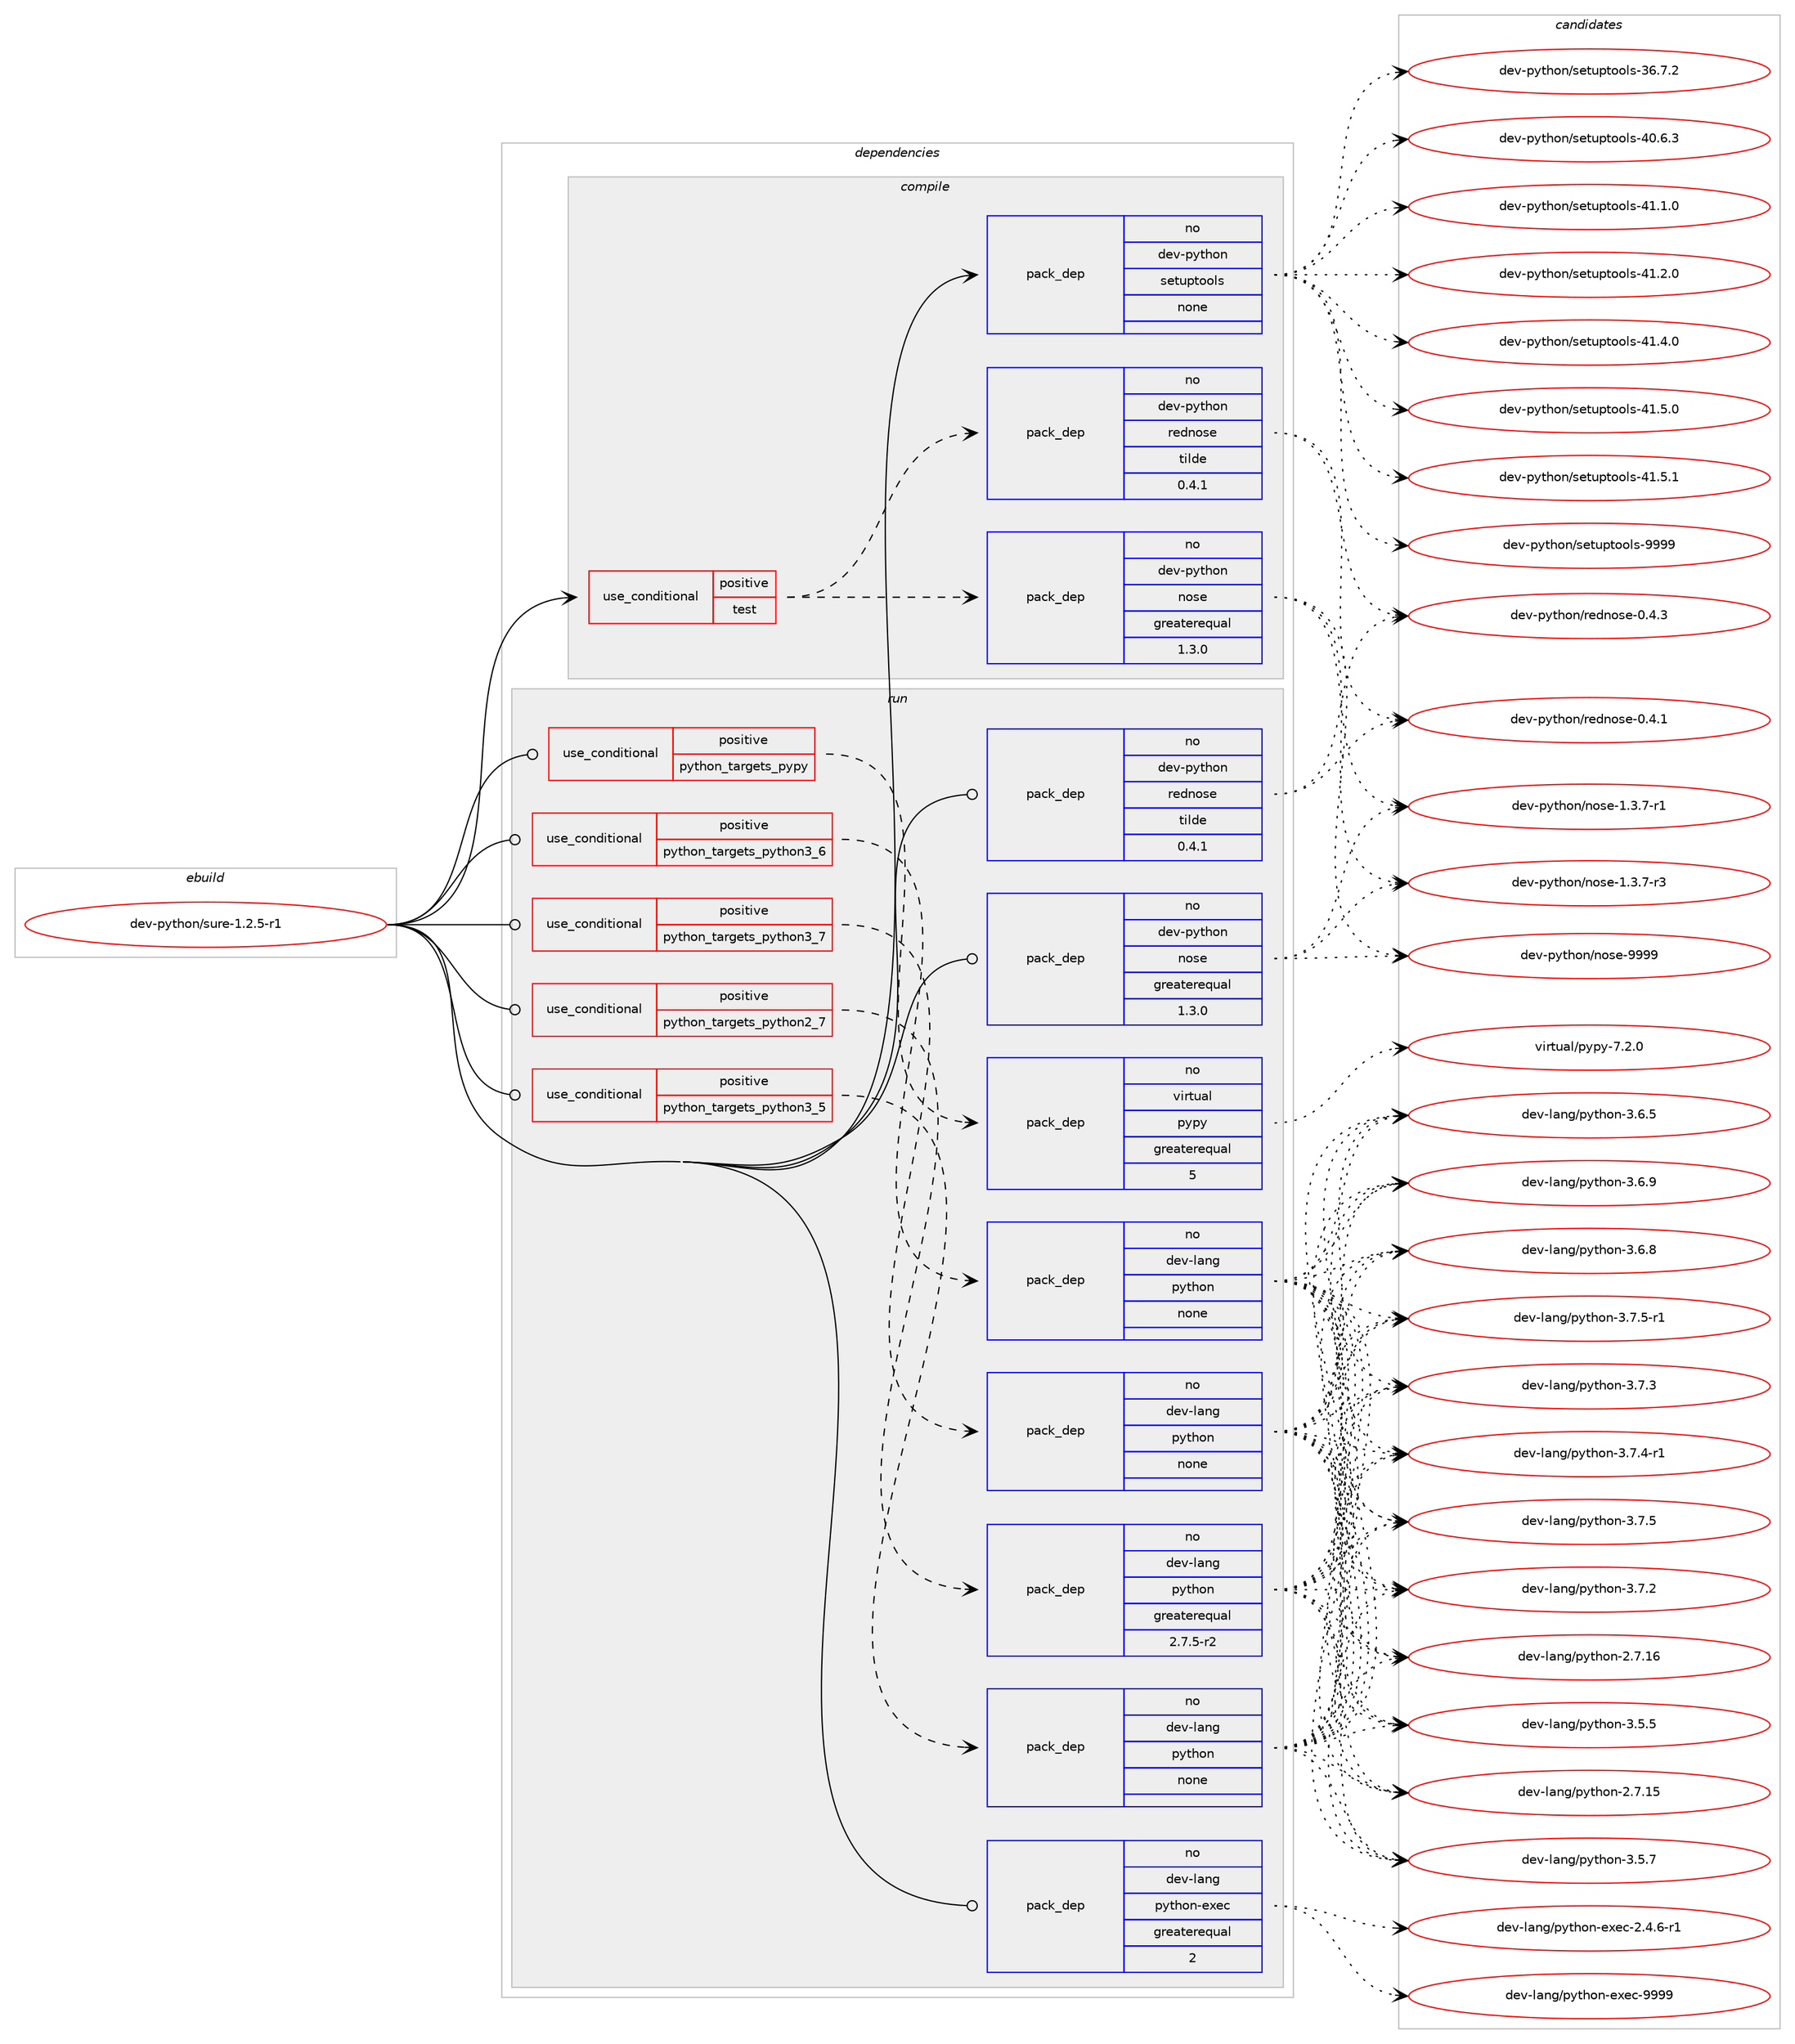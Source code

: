 digraph prolog {

# *************
# Graph options
# *************

newrank=true;
concentrate=true;
compound=true;
graph [rankdir=LR,fontname=Helvetica,fontsize=10,ranksep=1.5];#, ranksep=2.5, nodesep=0.2];
edge  [arrowhead=vee];
node  [fontname=Helvetica,fontsize=10];

# **********
# The ebuild
# **********

subgraph cluster_leftcol {
color=gray;
rank=same;
label=<<i>ebuild</i>>;
id [label="dev-python/sure-1.2.5-r1", color=red, width=4, href="../dev-python/sure-1.2.5-r1.svg"];
}

# ****************
# The dependencies
# ****************

subgraph cluster_midcol {
color=gray;
label=<<i>dependencies</i>>;
subgraph cluster_compile {
fillcolor="#eeeeee";
style=filled;
label=<<i>compile</i>>;
subgraph cond150102 {
dependency639654 [label=<<TABLE BORDER="0" CELLBORDER="1" CELLSPACING="0" CELLPADDING="4"><TR><TD ROWSPAN="3" CELLPADDING="10">use_conditional</TD></TR><TR><TD>positive</TD></TR><TR><TD>test</TD></TR></TABLE>>, shape=none, color=red];
subgraph pack477670 {
dependency639655 [label=<<TABLE BORDER="0" CELLBORDER="1" CELLSPACING="0" CELLPADDING="4" WIDTH="220"><TR><TD ROWSPAN="6" CELLPADDING="30">pack_dep</TD></TR><TR><TD WIDTH="110">no</TD></TR><TR><TD>dev-python</TD></TR><TR><TD>nose</TD></TR><TR><TD>greaterequal</TD></TR><TR><TD>1.3.0</TD></TR></TABLE>>, shape=none, color=blue];
}
dependency639654:e -> dependency639655:w [weight=20,style="dashed",arrowhead="vee"];
subgraph pack477671 {
dependency639656 [label=<<TABLE BORDER="0" CELLBORDER="1" CELLSPACING="0" CELLPADDING="4" WIDTH="220"><TR><TD ROWSPAN="6" CELLPADDING="30">pack_dep</TD></TR><TR><TD WIDTH="110">no</TD></TR><TR><TD>dev-python</TD></TR><TR><TD>rednose</TD></TR><TR><TD>tilde</TD></TR><TR><TD>0.4.1</TD></TR></TABLE>>, shape=none, color=blue];
}
dependency639654:e -> dependency639656:w [weight=20,style="dashed",arrowhead="vee"];
}
id:e -> dependency639654:w [weight=20,style="solid",arrowhead="vee"];
subgraph pack477672 {
dependency639657 [label=<<TABLE BORDER="0" CELLBORDER="1" CELLSPACING="0" CELLPADDING="4" WIDTH="220"><TR><TD ROWSPAN="6" CELLPADDING="30">pack_dep</TD></TR><TR><TD WIDTH="110">no</TD></TR><TR><TD>dev-python</TD></TR><TR><TD>setuptools</TD></TR><TR><TD>none</TD></TR><TR><TD></TD></TR></TABLE>>, shape=none, color=blue];
}
id:e -> dependency639657:w [weight=20,style="solid",arrowhead="vee"];
}
subgraph cluster_compileandrun {
fillcolor="#eeeeee";
style=filled;
label=<<i>compile and run</i>>;
}
subgraph cluster_run {
fillcolor="#eeeeee";
style=filled;
label=<<i>run</i>>;
subgraph cond150103 {
dependency639658 [label=<<TABLE BORDER="0" CELLBORDER="1" CELLSPACING="0" CELLPADDING="4"><TR><TD ROWSPAN="3" CELLPADDING="10">use_conditional</TD></TR><TR><TD>positive</TD></TR><TR><TD>python_targets_pypy</TD></TR></TABLE>>, shape=none, color=red];
subgraph pack477673 {
dependency639659 [label=<<TABLE BORDER="0" CELLBORDER="1" CELLSPACING="0" CELLPADDING="4" WIDTH="220"><TR><TD ROWSPAN="6" CELLPADDING="30">pack_dep</TD></TR><TR><TD WIDTH="110">no</TD></TR><TR><TD>virtual</TD></TR><TR><TD>pypy</TD></TR><TR><TD>greaterequal</TD></TR><TR><TD>5</TD></TR></TABLE>>, shape=none, color=blue];
}
dependency639658:e -> dependency639659:w [weight=20,style="dashed",arrowhead="vee"];
}
id:e -> dependency639658:w [weight=20,style="solid",arrowhead="odot"];
subgraph cond150104 {
dependency639660 [label=<<TABLE BORDER="0" CELLBORDER="1" CELLSPACING="0" CELLPADDING="4"><TR><TD ROWSPAN="3" CELLPADDING="10">use_conditional</TD></TR><TR><TD>positive</TD></TR><TR><TD>python_targets_python2_7</TD></TR></TABLE>>, shape=none, color=red];
subgraph pack477674 {
dependency639661 [label=<<TABLE BORDER="0" CELLBORDER="1" CELLSPACING="0" CELLPADDING="4" WIDTH="220"><TR><TD ROWSPAN="6" CELLPADDING="30">pack_dep</TD></TR><TR><TD WIDTH="110">no</TD></TR><TR><TD>dev-lang</TD></TR><TR><TD>python</TD></TR><TR><TD>greaterequal</TD></TR><TR><TD>2.7.5-r2</TD></TR></TABLE>>, shape=none, color=blue];
}
dependency639660:e -> dependency639661:w [weight=20,style="dashed",arrowhead="vee"];
}
id:e -> dependency639660:w [weight=20,style="solid",arrowhead="odot"];
subgraph cond150105 {
dependency639662 [label=<<TABLE BORDER="0" CELLBORDER="1" CELLSPACING="0" CELLPADDING="4"><TR><TD ROWSPAN="3" CELLPADDING="10">use_conditional</TD></TR><TR><TD>positive</TD></TR><TR><TD>python_targets_python3_5</TD></TR></TABLE>>, shape=none, color=red];
subgraph pack477675 {
dependency639663 [label=<<TABLE BORDER="0" CELLBORDER="1" CELLSPACING="0" CELLPADDING="4" WIDTH="220"><TR><TD ROWSPAN="6" CELLPADDING="30">pack_dep</TD></TR><TR><TD WIDTH="110">no</TD></TR><TR><TD>dev-lang</TD></TR><TR><TD>python</TD></TR><TR><TD>none</TD></TR><TR><TD></TD></TR></TABLE>>, shape=none, color=blue];
}
dependency639662:e -> dependency639663:w [weight=20,style="dashed",arrowhead="vee"];
}
id:e -> dependency639662:w [weight=20,style="solid",arrowhead="odot"];
subgraph cond150106 {
dependency639664 [label=<<TABLE BORDER="0" CELLBORDER="1" CELLSPACING="0" CELLPADDING="4"><TR><TD ROWSPAN="3" CELLPADDING="10">use_conditional</TD></TR><TR><TD>positive</TD></TR><TR><TD>python_targets_python3_6</TD></TR></TABLE>>, shape=none, color=red];
subgraph pack477676 {
dependency639665 [label=<<TABLE BORDER="0" CELLBORDER="1" CELLSPACING="0" CELLPADDING="4" WIDTH="220"><TR><TD ROWSPAN="6" CELLPADDING="30">pack_dep</TD></TR><TR><TD WIDTH="110">no</TD></TR><TR><TD>dev-lang</TD></TR><TR><TD>python</TD></TR><TR><TD>none</TD></TR><TR><TD></TD></TR></TABLE>>, shape=none, color=blue];
}
dependency639664:e -> dependency639665:w [weight=20,style="dashed",arrowhead="vee"];
}
id:e -> dependency639664:w [weight=20,style="solid",arrowhead="odot"];
subgraph cond150107 {
dependency639666 [label=<<TABLE BORDER="0" CELLBORDER="1" CELLSPACING="0" CELLPADDING="4"><TR><TD ROWSPAN="3" CELLPADDING="10">use_conditional</TD></TR><TR><TD>positive</TD></TR><TR><TD>python_targets_python3_7</TD></TR></TABLE>>, shape=none, color=red];
subgraph pack477677 {
dependency639667 [label=<<TABLE BORDER="0" CELLBORDER="1" CELLSPACING="0" CELLPADDING="4" WIDTH="220"><TR><TD ROWSPAN="6" CELLPADDING="30">pack_dep</TD></TR><TR><TD WIDTH="110">no</TD></TR><TR><TD>dev-lang</TD></TR><TR><TD>python</TD></TR><TR><TD>none</TD></TR><TR><TD></TD></TR></TABLE>>, shape=none, color=blue];
}
dependency639666:e -> dependency639667:w [weight=20,style="dashed",arrowhead="vee"];
}
id:e -> dependency639666:w [weight=20,style="solid",arrowhead="odot"];
subgraph pack477678 {
dependency639668 [label=<<TABLE BORDER="0" CELLBORDER="1" CELLSPACING="0" CELLPADDING="4" WIDTH="220"><TR><TD ROWSPAN="6" CELLPADDING="30">pack_dep</TD></TR><TR><TD WIDTH="110">no</TD></TR><TR><TD>dev-lang</TD></TR><TR><TD>python-exec</TD></TR><TR><TD>greaterequal</TD></TR><TR><TD>2</TD></TR></TABLE>>, shape=none, color=blue];
}
id:e -> dependency639668:w [weight=20,style="solid",arrowhead="odot"];
subgraph pack477679 {
dependency639669 [label=<<TABLE BORDER="0" CELLBORDER="1" CELLSPACING="0" CELLPADDING="4" WIDTH="220"><TR><TD ROWSPAN="6" CELLPADDING="30">pack_dep</TD></TR><TR><TD WIDTH="110">no</TD></TR><TR><TD>dev-python</TD></TR><TR><TD>nose</TD></TR><TR><TD>greaterequal</TD></TR><TR><TD>1.3.0</TD></TR></TABLE>>, shape=none, color=blue];
}
id:e -> dependency639669:w [weight=20,style="solid",arrowhead="odot"];
subgraph pack477680 {
dependency639670 [label=<<TABLE BORDER="0" CELLBORDER="1" CELLSPACING="0" CELLPADDING="4" WIDTH="220"><TR><TD ROWSPAN="6" CELLPADDING="30">pack_dep</TD></TR><TR><TD WIDTH="110">no</TD></TR><TR><TD>dev-python</TD></TR><TR><TD>rednose</TD></TR><TR><TD>tilde</TD></TR><TR><TD>0.4.1</TD></TR></TABLE>>, shape=none, color=blue];
}
id:e -> dependency639670:w [weight=20,style="solid",arrowhead="odot"];
}
}

# **************
# The candidates
# **************

subgraph cluster_choices {
rank=same;
color=gray;
label=<<i>candidates</i>>;

subgraph choice477670 {
color=black;
nodesep=1;
choice10010111845112121116104111110471101111151014549465146554511449 [label="dev-python/nose-1.3.7-r1", color=red, width=4,href="../dev-python/nose-1.3.7-r1.svg"];
choice10010111845112121116104111110471101111151014549465146554511451 [label="dev-python/nose-1.3.7-r3", color=red, width=4,href="../dev-python/nose-1.3.7-r3.svg"];
choice10010111845112121116104111110471101111151014557575757 [label="dev-python/nose-9999", color=red, width=4,href="../dev-python/nose-9999.svg"];
dependency639655:e -> choice10010111845112121116104111110471101111151014549465146554511449:w [style=dotted,weight="100"];
dependency639655:e -> choice10010111845112121116104111110471101111151014549465146554511451:w [style=dotted,weight="100"];
dependency639655:e -> choice10010111845112121116104111110471101111151014557575757:w [style=dotted,weight="100"];
}
subgraph choice477671 {
color=black;
nodesep=1;
choice1001011184511212111610411111047114101100110111115101454846524649 [label="dev-python/rednose-0.4.1", color=red, width=4,href="../dev-python/rednose-0.4.1.svg"];
choice1001011184511212111610411111047114101100110111115101454846524651 [label="dev-python/rednose-0.4.3", color=red, width=4,href="../dev-python/rednose-0.4.3.svg"];
dependency639656:e -> choice1001011184511212111610411111047114101100110111115101454846524649:w [style=dotted,weight="100"];
dependency639656:e -> choice1001011184511212111610411111047114101100110111115101454846524651:w [style=dotted,weight="100"];
}
subgraph choice477672 {
color=black;
nodesep=1;
choice100101118451121211161041111104711510111611711211611111110811545515446554650 [label="dev-python/setuptools-36.7.2", color=red, width=4,href="../dev-python/setuptools-36.7.2.svg"];
choice100101118451121211161041111104711510111611711211611111110811545524846544651 [label="dev-python/setuptools-40.6.3", color=red, width=4,href="../dev-python/setuptools-40.6.3.svg"];
choice100101118451121211161041111104711510111611711211611111110811545524946494648 [label="dev-python/setuptools-41.1.0", color=red, width=4,href="../dev-python/setuptools-41.1.0.svg"];
choice100101118451121211161041111104711510111611711211611111110811545524946504648 [label="dev-python/setuptools-41.2.0", color=red, width=4,href="../dev-python/setuptools-41.2.0.svg"];
choice100101118451121211161041111104711510111611711211611111110811545524946524648 [label="dev-python/setuptools-41.4.0", color=red, width=4,href="../dev-python/setuptools-41.4.0.svg"];
choice100101118451121211161041111104711510111611711211611111110811545524946534648 [label="dev-python/setuptools-41.5.0", color=red, width=4,href="../dev-python/setuptools-41.5.0.svg"];
choice100101118451121211161041111104711510111611711211611111110811545524946534649 [label="dev-python/setuptools-41.5.1", color=red, width=4,href="../dev-python/setuptools-41.5.1.svg"];
choice10010111845112121116104111110471151011161171121161111111081154557575757 [label="dev-python/setuptools-9999", color=red, width=4,href="../dev-python/setuptools-9999.svg"];
dependency639657:e -> choice100101118451121211161041111104711510111611711211611111110811545515446554650:w [style=dotted,weight="100"];
dependency639657:e -> choice100101118451121211161041111104711510111611711211611111110811545524846544651:w [style=dotted,weight="100"];
dependency639657:e -> choice100101118451121211161041111104711510111611711211611111110811545524946494648:w [style=dotted,weight="100"];
dependency639657:e -> choice100101118451121211161041111104711510111611711211611111110811545524946504648:w [style=dotted,weight="100"];
dependency639657:e -> choice100101118451121211161041111104711510111611711211611111110811545524946524648:w [style=dotted,weight="100"];
dependency639657:e -> choice100101118451121211161041111104711510111611711211611111110811545524946534648:w [style=dotted,weight="100"];
dependency639657:e -> choice100101118451121211161041111104711510111611711211611111110811545524946534649:w [style=dotted,weight="100"];
dependency639657:e -> choice10010111845112121116104111110471151011161171121161111111081154557575757:w [style=dotted,weight="100"];
}
subgraph choice477673 {
color=black;
nodesep=1;
choice1181051141161179710847112121112121455546504648 [label="virtual/pypy-7.2.0", color=red, width=4,href="../virtual/pypy-7.2.0.svg"];
dependency639659:e -> choice1181051141161179710847112121112121455546504648:w [style=dotted,weight="100"];
}
subgraph choice477674 {
color=black;
nodesep=1;
choice10010111845108971101034711212111610411111045504655464953 [label="dev-lang/python-2.7.15", color=red, width=4,href="../dev-lang/python-2.7.15.svg"];
choice10010111845108971101034711212111610411111045504655464954 [label="dev-lang/python-2.7.16", color=red, width=4,href="../dev-lang/python-2.7.16.svg"];
choice100101118451089711010347112121116104111110455146534653 [label="dev-lang/python-3.5.5", color=red, width=4,href="../dev-lang/python-3.5.5.svg"];
choice100101118451089711010347112121116104111110455146534655 [label="dev-lang/python-3.5.7", color=red, width=4,href="../dev-lang/python-3.5.7.svg"];
choice100101118451089711010347112121116104111110455146544653 [label="dev-lang/python-3.6.5", color=red, width=4,href="../dev-lang/python-3.6.5.svg"];
choice100101118451089711010347112121116104111110455146544656 [label="dev-lang/python-3.6.8", color=red, width=4,href="../dev-lang/python-3.6.8.svg"];
choice100101118451089711010347112121116104111110455146544657 [label="dev-lang/python-3.6.9", color=red, width=4,href="../dev-lang/python-3.6.9.svg"];
choice100101118451089711010347112121116104111110455146554650 [label="dev-lang/python-3.7.2", color=red, width=4,href="../dev-lang/python-3.7.2.svg"];
choice100101118451089711010347112121116104111110455146554651 [label="dev-lang/python-3.7.3", color=red, width=4,href="../dev-lang/python-3.7.3.svg"];
choice1001011184510897110103471121211161041111104551465546524511449 [label="dev-lang/python-3.7.4-r1", color=red, width=4,href="../dev-lang/python-3.7.4-r1.svg"];
choice100101118451089711010347112121116104111110455146554653 [label="dev-lang/python-3.7.5", color=red, width=4,href="../dev-lang/python-3.7.5.svg"];
choice1001011184510897110103471121211161041111104551465546534511449 [label="dev-lang/python-3.7.5-r1", color=red, width=4,href="../dev-lang/python-3.7.5-r1.svg"];
dependency639661:e -> choice10010111845108971101034711212111610411111045504655464953:w [style=dotted,weight="100"];
dependency639661:e -> choice10010111845108971101034711212111610411111045504655464954:w [style=dotted,weight="100"];
dependency639661:e -> choice100101118451089711010347112121116104111110455146534653:w [style=dotted,weight="100"];
dependency639661:e -> choice100101118451089711010347112121116104111110455146534655:w [style=dotted,weight="100"];
dependency639661:e -> choice100101118451089711010347112121116104111110455146544653:w [style=dotted,weight="100"];
dependency639661:e -> choice100101118451089711010347112121116104111110455146544656:w [style=dotted,weight="100"];
dependency639661:e -> choice100101118451089711010347112121116104111110455146544657:w [style=dotted,weight="100"];
dependency639661:e -> choice100101118451089711010347112121116104111110455146554650:w [style=dotted,weight="100"];
dependency639661:e -> choice100101118451089711010347112121116104111110455146554651:w [style=dotted,weight="100"];
dependency639661:e -> choice1001011184510897110103471121211161041111104551465546524511449:w [style=dotted,weight="100"];
dependency639661:e -> choice100101118451089711010347112121116104111110455146554653:w [style=dotted,weight="100"];
dependency639661:e -> choice1001011184510897110103471121211161041111104551465546534511449:w [style=dotted,weight="100"];
}
subgraph choice477675 {
color=black;
nodesep=1;
choice10010111845108971101034711212111610411111045504655464953 [label="dev-lang/python-2.7.15", color=red, width=4,href="../dev-lang/python-2.7.15.svg"];
choice10010111845108971101034711212111610411111045504655464954 [label="dev-lang/python-2.7.16", color=red, width=4,href="../dev-lang/python-2.7.16.svg"];
choice100101118451089711010347112121116104111110455146534653 [label="dev-lang/python-3.5.5", color=red, width=4,href="../dev-lang/python-3.5.5.svg"];
choice100101118451089711010347112121116104111110455146534655 [label="dev-lang/python-3.5.7", color=red, width=4,href="../dev-lang/python-3.5.7.svg"];
choice100101118451089711010347112121116104111110455146544653 [label="dev-lang/python-3.6.5", color=red, width=4,href="../dev-lang/python-3.6.5.svg"];
choice100101118451089711010347112121116104111110455146544656 [label="dev-lang/python-3.6.8", color=red, width=4,href="../dev-lang/python-3.6.8.svg"];
choice100101118451089711010347112121116104111110455146544657 [label="dev-lang/python-3.6.9", color=red, width=4,href="../dev-lang/python-3.6.9.svg"];
choice100101118451089711010347112121116104111110455146554650 [label="dev-lang/python-3.7.2", color=red, width=4,href="../dev-lang/python-3.7.2.svg"];
choice100101118451089711010347112121116104111110455146554651 [label="dev-lang/python-3.7.3", color=red, width=4,href="../dev-lang/python-3.7.3.svg"];
choice1001011184510897110103471121211161041111104551465546524511449 [label="dev-lang/python-3.7.4-r1", color=red, width=4,href="../dev-lang/python-3.7.4-r1.svg"];
choice100101118451089711010347112121116104111110455146554653 [label="dev-lang/python-3.7.5", color=red, width=4,href="../dev-lang/python-3.7.5.svg"];
choice1001011184510897110103471121211161041111104551465546534511449 [label="dev-lang/python-3.7.5-r1", color=red, width=4,href="../dev-lang/python-3.7.5-r1.svg"];
dependency639663:e -> choice10010111845108971101034711212111610411111045504655464953:w [style=dotted,weight="100"];
dependency639663:e -> choice10010111845108971101034711212111610411111045504655464954:w [style=dotted,weight="100"];
dependency639663:e -> choice100101118451089711010347112121116104111110455146534653:w [style=dotted,weight="100"];
dependency639663:e -> choice100101118451089711010347112121116104111110455146534655:w [style=dotted,weight="100"];
dependency639663:e -> choice100101118451089711010347112121116104111110455146544653:w [style=dotted,weight="100"];
dependency639663:e -> choice100101118451089711010347112121116104111110455146544656:w [style=dotted,weight="100"];
dependency639663:e -> choice100101118451089711010347112121116104111110455146544657:w [style=dotted,weight="100"];
dependency639663:e -> choice100101118451089711010347112121116104111110455146554650:w [style=dotted,weight="100"];
dependency639663:e -> choice100101118451089711010347112121116104111110455146554651:w [style=dotted,weight="100"];
dependency639663:e -> choice1001011184510897110103471121211161041111104551465546524511449:w [style=dotted,weight="100"];
dependency639663:e -> choice100101118451089711010347112121116104111110455146554653:w [style=dotted,weight="100"];
dependency639663:e -> choice1001011184510897110103471121211161041111104551465546534511449:w [style=dotted,weight="100"];
}
subgraph choice477676 {
color=black;
nodesep=1;
choice10010111845108971101034711212111610411111045504655464953 [label="dev-lang/python-2.7.15", color=red, width=4,href="../dev-lang/python-2.7.15.svg"];
choice10010111845108971101034711212111610411111045504655464954 [label="dev-lang/python-2.7.16", color=red, width=4,href="../dev-lang/python-2.7.16.svg"];
choice100101118451089711010347112121116104111110455146534653 [label="dev-lang/python-3.5.5", color=red, width=4,href="../dev-lang/python-3.5.5.svg"];
choice100101118451089711010347112121116104111110455146534655 [label="dev-lang/python-3.5.7", color=red, width=4,href="../dev-lang/python-3.5.7.svg"];
choice100101118451089711010347112121116104111110455146544653 [label="dev-lang/python-3.6.5", color=red, width=4,href="../dev-lang/python-3.6.5.svg"];
choice100101118451089711010347112121116104111110455146544656 [label="dev-lang/python-3.6.8", color=red, width=4,href="../dev-lang/python-3.6.8.svg"];
choice100101118451089711010347112121116104111110455146544657 [label="dev-lang/python-3.6.9", color=red, width=4,href="../dev-lang/python-3.6.9.svg"];
choice100101118451089711010347112121116104111110455146554650 [label="dev-lang/python-3.7.2", color=red, width=4,href="../dev-lang/python-3.7.2.svg"];
choice100101118451089711010347112121116104111110455146554651 [label="dev-lang/python-3.7.3", color=red, width=4,href="../dev-lang/python-3.7.3.svg"];
choice1001011184510897110103471121211161041111104551465546524511449 [label="dev-lang/python-3.7.4-r1", color=red, width=4,href="../dev-lang/python-3.7.4-r1.svg"];
choice100101118451089711010347112121116104111110455146554653 [label="dev-lang/python-3.7.5", color=red, width=4,href="../dev-lang/python-3.7.5.svg"];
choice1001011184510897110103471121211161041111104551465546534511449 [label="dev-lang/python-3.7.5-r1", color=red, width=4,href="../dev-lang/python-3.7.5-r1.svg"];
dependency639665:e -> choice10010111845108971101034711212111610411111045504655464953:w [style=dotted,weight="100"];
dependency639665:e -> choice10010111845108971101034711212111610411111045504655464954:w [style=dotted,weight="100"];
dependency639665:e -> choice100101118451089711010347112121116104111110455146534653:w [style=dotted,weight="100"];
dependency639665:e -> choice100101118451089711010347112121116104111110455146534655:w [style=dotted,weight="100"];
dependency639665:e -> choice100101118451089711010347112121116104111110455146544653:w [style=dotted,weight="100"];
dependency639665:e -> choice100101118451089711010347112121116104111110455146544656:w [style=dotted,weight="100"];
dependency639665:e -> choice100101118451089711010347112121116104111110455146544657:w [style=dotted,weight="100"];
dependency639665:e -> choice100101118451089711010347112121116104111110455146554650:w [style=dotted,weight="100"];
dependency639665:e -> choice100101118451089711010347112121116104111110455146554651:w [style=dotted,weight="100"];
dependency639665:e -> choice1001011184510897110103471121211161041111104551465546524511449:w [style=dotted,weight="100"];
dependency639665:e -> choice100101118451089711010347112121116104111110455146554653:w [style=dotted,weight="100"];
dependency639665:e -> choice1001011184510897110103471121211161041111104551465546534511449:w [style=dotted,weight="100"];
}
subgraph choice477677 {
color=black;
nodesep=1;
choice10010111845108971101034711212111610411111045504655464953 [label="dev-lang/python-2.7.15", color=red, width=4,href="../dev-lang/python-2.7.15.svg"];
choice10010111845108971101034711212111610411111045504655464954 [label="dev-lang/python-2.7.16", color=red, width=4,href="../dev-lang/python-2.7.16.svg"];
choice100101118451089711010347112121116104111110455146534653 [label="dev-lang/python-3.5.5", color=red, width=4,href="../dev-lang/python-3.5.5.svg"];
choice100101118451089711010347112121116104111110455146534655 [label="dev-lang/python-3.5.7", color=red, width=4,href="../dev-lang/python-3.5.7.svg"];
choice100101118451089711010347112121116104111110455146544653 [label="dev-lang/python-3.6.5", color=red, width=4,href="../dev-lang/python-3.6.5.svg"];
choice100101118451089711010347112121116104111110455146544656 [label="dev-lang/python-3.6.8", color=red, width=4,href="../dev-lang/python-3.6.8.svg"];
choice100101118451089711010347112121116104111110455146544657 [label="dev-lang/python-3.6.9", color=red, width=4,href="../dev-lang/python-3.6.9.svg"];
choice100101118451089711010347112121116104111110455146554650 [label="dev-lang/python-3.7.2", color=red, width=4,href="../dev-lang/python-3.7.2.svg"];
choice100101118451089711010347112121116104111110455146554651 [label="dev-lang/python-3.7.3", color=red, width=4,href="../dev-lang/python-3.7.3.svg"];
choice1001011184510897110103471121211161041111104551465546524511449 [label="dev-lang/python-3.7.4-r1", color=red, width=4,href="../dev-lang/python-3.7.4-r1.svg"];
choice100101118451089711010347112121116104111110455146554653 [label="dev-lang/python-3.7.5", color=red, width=4,href="../dev-lang/python-3.7.5.svg"];
choice1001011184510897110103471121211161041111104551465546534511449 [label="dev-lang/python-3.7.5-r1", color=red, width=4,href="../dev-lang/python-3.7.5-r1.svg"];
dependency639667:e -> choice10010111845108971101034711212111610411111045504655464953:w [style=dotted,weight="100"];
dependency639667:e -> choice10010111845108971101034711212111610411111045504655464954:w [style=dotted,weight="100"];
dependency639667:e -> choice100101118451089711010347112121116104111110455146534653:w [style=dotted,weight="100"];
dependency639667:e -> choice100101118451089711010347112121116104111110455146534655:w [style=dotted,weight="100"];
dependency639667:e -> choice100101118451089711010347112121116104111110455146544653:w [style=dotted,weight="100"];
dependency639667:e -> choice100101118451089711010347112121116104111110455146544656:w [style=dotted,weight="100"];
dependency639667:e -> choice100101118451089711010347112121116104111110455146544657:w [style=dotted,weight="100"];
dependency639667:e -> choice100101118451089711010347112121116104111110455146554650:w [style=dotted,weight="100"];
dependency639667:e -> choice100101118451089711010347112121116104111110455146554651:w [style=dotted,weight="100"];
dependency639667:e -> choice1001011184510897110103471121211161041111104551465546524511449:w [style=dotted,weight="100"];
dependency639667:e -> choice100101118451089711010347112121116104111110455146554653:w [style=dotted,weight="100"];
dependency639667:e -> choice1001011184510897110103471121211161041111104551465546534511449:w [style=dotted,weight="100"];
}
subgraph choice477678 {
color=black;
nodesep=1;
choice10010111845108971101034711212111610411111045101120101994550465246544511449 [label="dev-lang/python-exec-2.4.6-r1", color=red, width=4,href="../dev-lang/python-exec-2.4.6-r1.svg"];
choice10010111845108971101034711212111610411111045101120101994557575757 [label="dev-lang/python-exec-9999", color=red, width=4,href="../dev-lang/python-exec-9999.svg"];
dependency639668:e -> choice10010111845108971101034711212111610411111045101120101994550465246544511449:w [style=dotted,weight="100"];
dependency639668:e -> choice10010111845108971101034711212111610411111045101120101994557575757:w [style=dotted,weight="100"];
}
subgraph choice477679 {
color=black;
nodesep=1;
choice10010111845112121116104111110471101111151014549465146554511449 [label="dev-python/nose-1.3.7-r1", color=red, width=4,href="../dev-python/nose-1.3.7-r1.svg"];
choice10010111845112121116104111110471101111151014549465146554511451 [label="dev-python/nose-1.3.7-r3", color=red, width=4,href="../dev-python/nose-1.3.7-r3.svg"];
choice10010111845112121116104111110471101111151014557575757 [label="dev-python/nose-9999", color=red, width=4,href="../dev-python/nose-9999.svg"];
dependency639669:e -> choice10010111845112121116104111110471101111151014549465146554511449:w [style=dotted,weight="100"];
dependency639669:e -> choice10010111845112121116104111110471101111151014549465146554511451:w [style=dotted,weight="100"];
dependency639669:e -> choice10010111845112121116104111110471101111151014557575757:w [style=dotted,weight="100"];
}
subgraph choice477680 {
color=black;
nodesep=1;
choice1001011184511212111610411111047114101100110111115101454846524649 [label="dev-python/rednose-0.4.1", color=red, width=4,href="../dev-python/rednose-0.4.1.svg"];
choice1001011184511212111610411111047114101100110111115101454846524651 [label="dev-python/rednose-0.4.3", color=red, width=4,href="../dev-python/rednose-0.4.3.svg"];
dependency639670:e -> choice1001011184511212111610411111047114101100110111115101454846524649:w [style=dotted,weight="100"];
dependency639670:e -> choice1001011184511212111610411111047114101100110111115101454846524651:w [style=dotted,weight="100"];
}
}

}
